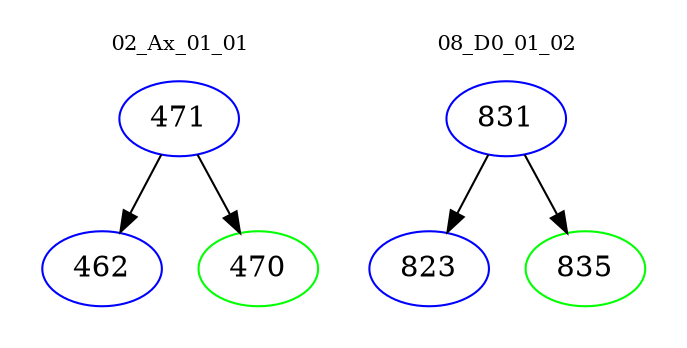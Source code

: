 digraph{
subgraph cluster_0 {
color = white
label = "02_Ax_01_01";
fontsize=10;
T0_471 [label="471", color="blue"]
T0_471 -> T0_462 [color="black"]
T0_462 [label="462", color="blue"]
T0_471 -> T0_470 [color="black"]
T0_470 [label="470", color="green"]
}
subgraph cluster_1 {
color = white
label = "08_D0_01_02";
fontsize=10;
T1_831 [label="831", color="blue"]
T1_831 -> T1_823 [color="black"]
T1_823 [label="823", color="blue"]
T1_831 -> T1_835 [color="black"]
T1_835 [label="835", color="green"]
}
}
